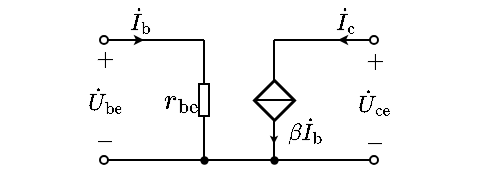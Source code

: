 <mxfile version="17.2.1" type="device"><diagram id="9Tlr8BM8O1yCka-idPHp" name="第 1 页"><mxGraphModel dx="262" dy="190" grid="1" gridSize="5" guides="1" tooltips="1" connect="1" arrows="1" fold="1" page="1" pageScale="1" pageWidth="827" pageHeight="1169" math="1" shadow="0"><root><mxCell id="0"/><mxCell id="1" parent="0"/><mxCell id="6-FwNBt1XKUeeEuEp7RF-3" value="\(\dot{U}_\mathrm{ce}\)" style="text;html=1;resizable=1;autosize=1;align=center;verticalAlign=middle;points=[];fillColor=none;strokeColor=none;rounded=0;comic=0;movable=1;rotatable=1;deletable=1;editable=1;connectable=0;fontSize=10;" parent="1" vertex="1"><mxGeometry x="415" y="301" width="20" height="20" as="geometry"/></mxCell><mxCell id="6-FwNBt1XKUeeEuEp7RF-7" value="" style="endArrow=none;html=1;rounded=0;fontSize=10;startSize=4;endSize=4;" parent="1" edge="1"><mxGeometry width="50" height="50" relative="1" as="geometry"><mxPoint x="310" y="280" as="sourcePoint"/><mxPoint x="340" y="280" as="targetPoint"/></mxGeometry></mxCell><mxCell id="6-FwNBt1XKUeeEuEp7RF-10" value="" style="endArrow=oval;html=1;rounded=0;fontSize=10;startSize=4;endSize=4;endFill=0;" parent="1" edge="1"><mxGeometry width="50" height="50" relative="1" as="geometry"><mxPoint x="330" y="280" as="sourcePoint"/><mxPoint x="290" y="280" as="targetPoint"/></mxGeometry></mxCell><mxCell id="6-FwNBt1XKUeeEuEp7RF-11" value="" style="endArrow=classic;html=1;rounded=0;fontSize=10;endSize=2;" parent="1" edge="1"><mxGeometry width="50" height="50" relative="1" as="geometry"><mxPoint x="300" y="280" as="sourcePoint"/><mxPoint x="310" y="280" as="targetPoint"/></mxGeometry></mxCell><mxCell id="6-FwNBt1XKUeeEuEp7RF-12" value="$$\dot{I}_\mathrm{b}$$" style="text;html=1;resizable=1;autosize=1;align=center;verticalAlign=middle;points=[];fillColor=none;strokeColor=none;rounded=0;fontSize=10;movable=1;rotatable=1;deletable=1;editable=1;connectable=0;" parent="1" vertex="1"><mxGeometry x="300" y="260" width="15" height="20" as="geometry"/></mxCell><mxCell id="6-FwNBt1XKUeeEuEp7RF-13" value="" style="endArrow=oval;html=1;rounded=0;fontSize=10;startSize=4;endSize=4;endFill=0;" parent="1" edge="1"><mxGeometry width="50" height="50" relative="1" as="geometry"><mxPoint x="375" y="340" as="sourcePoint"/><mxPoint x="290" y="340" as="targetPoint"/></mxGeometry></mxCell><mxCell id="6-FwNBt1XKUeeEuEp7RF-15" value="$$+$$" style="text;html=1;resizable=1;autosize=1;align=center;verticalAlign=middle;points=[];fillColor=none;strokeColor=none;rounded=0;movable=1;rotatable=1;deletable=1;editable=1;connectable=0;fontSize=10;" parent="1" vertex="1"><mxGeometry x="282" y="283" width="15" height="12" as="geometry"/></mxCell><mxCell id="6-FwNBt1XKUeeEuEp7RF-16" value="$$-$$" style="text;resizable=1;autosize=1;align=center;verticalAlign=middle;points=[];fillColor=none;strokeColor=none;rounded=0;html=1;imageAspect=1;noLabel=0;recursiveResize=1;expand=1;editable=1;movable=1;rotatable=1;deletable=1;connectable=0;comic=0;fontSize=10;" parent="1" vertex="1"><mxGeometry x="282" y="325" width="15" height="9" as="geometry"/></mxCell><mxCell id="6-FwNBt1XKUeeEuEp7RF-17" value="\(\dot{U}_\mathrm{be}\)" style="text;html=1;resizable=1;autosize=1;align=center;verticalAlign=middle;points=[];fillColor=none;strokeColor=none;rounded=0;comic=0;movable=1;rotatable=1;deletable=1;editable=1;connectable=0;fontSize=10;" parent="1" vertex="1"><mxGeometry x="280" y="300" width="20" height="20" as="geometry"/></mxCell><mxCell id="6-FwNBt1XKUeeEuEp7RF-18" value="" style="endArrow=oval;html=1;rounded=0;fontSize=10;startSize=4;endSize=4;endFill=0;" parent="1" edge="1"><mxGeometry width="50" height="50" relative="1" as="geometry"><mxPoint x="375" y="280" as="sourcePoint"/><mxPoint x="425" y="280" as="targetPoint"/></mxGeometry></mxCell><mxCell id="6-FwNBt1XKUeeEuEp7RF-19" value="" style="endArrow=classic;html=1;rounded=0;fontSize=10;endSize=2;" parent="1" edge="1"><mxGeometry width="50" height="50" relative="1" as="geometry"><mxPoint x="418" y="280" as="sourcePoint"/><mxPoint x="407" y="280" as="targetPoint"/></mxGeometry></mxCell><mxCell id="6-FwNBt1XKUeeEuEp7RF-20" value="$$\dot{I}_\mathrm{c}$$" style="text;html=1;resizable=1;autosize=1;align=center;verticalAlign=middle;points=[];fillColor=none;strokeColor=none;rounded=0;fontSize=10;movable=1;rotatable=1;deletable=1;editable=1;connectable=0;" parent="1" vertex="1"><mxGeometry x="405" y="260" width="10" height="20" as="geometry"/></mxCell><mxCell id="6-FwNBt1XKUeeEuEp7RF-21" value="" style="endArrow=oval;html=1;rounded=0;fontSize=10;startSize=4;endSize=4;endFill=0;" parent="1" edge="1"><mxGeometry width="50" height="50" relative="1" as="geometry"><mxPoint x="375" y="340" as="sourcePoint"/><mxPoint x="425" y="340" as="targetPoint"/></mxGeometry></mxCell><mxCell id="6-FwNBt1XKUeeEuEp7RF-22" value="$$+$$" style="text;html=1;resizable=1;autosize=1;align=center;verticalAlign=middle;points=[];fillColor=none;strokeColor=none;rounded=0;movable=1;rotatable=1;deletable=1;editable=1;connectable=0;fontSize=10;" parent="1" vertex="1"><mxGeometry x="417" y="284" width="15" height="12" as="geometry"/></mxCell><mxCell id="6-FwNBt1XKUeeEuEp7RF-23" value="$$-$$" style="text;resizable=1;autosize=1;align=center;verticalAlign=middle;points=[];fillColor=none;strokeColor=none;rounded=0;html=1;imageAspect=1;noLabel=0;recursiveResize=1;expand=1;editable=1;movable=1;rotatable=1;deletable=1;connectable=0;comic=0;fontSize=10;" parent="1" vertex="1"><mxGeometry x="417" y="326" width="15" height="9" as="geometry"/></mxCell><mxCell id="6-FwNBt1XKUeeEuEp7RF-34" value="" style="pointerEvents=1;verticalLabelPosition=bottom;shadow=0;dashed=0;align=center;html=1;verticalAlign=top;shape=mxgraph.electrical.signal_sources.source;aspect=fixed;points=[[0.5,0,0],[1,0.5,0],[0.5,1,0],[0,0.5,0]];elSignalType=none;elSourceType=dependent;strokeWidth=1.5;direction=south;" parent="1" vertex="1"><mxGeometry x="365" y="300" width="20" height="20" as="geometry"/></mxCell><mxCell id="6-FwNBt1XKUeeEuEp7RF-35" value="" style="endArrow=none;html=1;rounded=0;fontSize=12;startSize=4;endSize=1;strokeWidth=1;jumpStyle=none;jumpSize=6;entryX=0.5;entryY=0;entryDx=0;entryDy=0;entryPerimeter=0;exitX=0.5;exitY=1;exitDx=0;exitDy=0;exitPerimeter=0;" parent="1" source="6-FwNBt1XKUeeEuEp7RF-34" target="6-FwNBt1XKUeeEuEp7RF-34" edge="1"><mxGeometry width="50" height="50" relative="1" as="geometry"><mxPoint x="345" y="314.58" as="sourcePoint"/><mxPoint x="405" y="244.58" as="targetPoint"/></mxGeometry></mxCell><mxCell id="6-FwNBt1XKUeeEuEp7RF-36" value="" style="endArrow=none;html=1;rounded=0;exitX=0;exitY=0.5;exitDx=0;exitDy=0;exitPerimeter=0;" parent="1" source="6-FwNBt1XKUeeEuEp7RF-34" edge="1"><mxGeometry width="50" height="50" relative="1" as="geometry"><mxPoint x="385" y="329.58" as="sourcePoint"/><mxPoint x="375" y="280" as="targetPoint"/></mxGeometry></mxCell><mxCell id="6-FwNBt1XKUeeEuEp7RF-37" value="" style="endArrow=none;html=1;rounded=0;entryX=1;entryY=0.5;entryDx=0;entryDy=0;entryPerimeter=0;" parent="1" target="6-FwNBt1XKUeeEuEp7RF-34" edge="1"><mxGeometry width="50" height="50" relative="1" as="geometry"><mxPoint x="375" y="340" as="sourcePoint"/><mxPoint x="470" y="340" as="targetPoint"/></mxGeometry></mxCell><mxCell id="6-FwNBt1XKUeeEuEp7RF-38" value="" style="endArrow=classic;html=1;rounded=0;fontSize=12;startSize=4;endSize=1;strokeWidth=1;jumpSize=6;" parent="1" edge="1"><mxGeometry width="50" height="50" relative="1" as="geometry"><mxPoint x="375" y="323" as="sourcePoint"/><mxPoint x="375" y="332" as="targetPoint"/></mxGeometry></mxCell><mxCell id="6-FwNBt1XKUeeEuEp7RF-39" value="\(\beta\dot{I}_\mathrm{b}\)" style="text;html=1;resizable=1;autosize=1;align=center;verticalAlign=middle;points=[];fillColor=none;strokeColor=none;rounded=0;comic=0;movable=1;rotatable=1;deletable=1;editable=1;connectable=0;fontSize=10;" parent="1" vertex="1"><mxGeometry x="375" y="315" width="30" height="20" as="geometry"/></mxCell><mxCell id="6-FwNBt1XKUeeEuEp7RF-41" value="" style="endArrow=none;html=1;rounded=0;fontSize=10;startSize=4;endSize=4;entryX=1;entryY=0.5;entryDx=0;entryDy=0;entryPerimeter=0;" parent="1" target="6-FwNBt1XKUeeEuEp7RF-42" edge="1"><mxGeometry width="50" height="50" relative="1" as="geometry"><mxPoint x="340" y="280" as="sourcePoint"/><mxPoint x="484.5" y="190.5" as="targetPoint"/></mxGeometry></mxCell><mxCell id="6-FwNBt1XKUeeEuEp7RF-42" value="" style="pointerEvents=1;verticalLabelPosition=bottom;shadow=0;dashed=0;align=center;html=1;verticalAlign=top;shape=mxgraph.electrical.resistors.resistor_1;fontSize=10;direction=north;" parent="1" vertex="1"><mxGeometry x="337.5" y="297.5" width="5" height="25" as="geometry"/></mxCell><mxCell id="6-FwNBt1XKUeeEuEp7RF-43" value="" style="endArrow=none;html=1;rounded=0;fontSize=10;startSize=4;endSize=4;exitX=0;exitY=0.5;exitDx=0;exitDy=0;exitPerimeter=0;" parent="1" source="6-FwNBt1XKUeeEuEp7RF-42" edge="1"><mxGeometry width="50" height="50" relative="1" as="geometry"><mxPoint x="442" y="175.5" as="sourcePoint"/><mxPoint x="340" y="340" as="targetPoint"/></mxGeometry></mxCell><mxCell id="UjVXyDpAJmtE_M0B7Uo6-1" value="$$r_{\mathrm{be}}$$" style="text;html=1;align=center;verticalAlign=middle;resizable=1;points=[];autosize=1;strokeColor=none;fillColor=none;movable=1;rotatable=1;deletable=1;editable=1;connectable=1;" vertex="1" parent="1"><mxGeometry x="315" y="300" width="25" height="20" as="geometry"/></mxCell><mxCell id="UjVXyDpAJmtE_M0B7Uo6-2" value="" style="shape=waypoint;sketch=0;fillStyle=solid;size=6;pointerEvents=1;points=[];fillColor=none;resizable=1;rotatable=1;perimeter=centerPerimeter;snapToPoint=1;strokeWidth=0.1;movable=1;deletable=1;editable=1;connectable=1;" vertex="1" parent="1"><mxGeometry x="330" y="330" width="20" height="20" as="geometry"/></mxCell><mxCell id="UjVXyDpAJmtE_M0B7Uo6-3" value="" style="shape=waypoint;sketch=0;fillStyle=solid;size=6;pointerEvents=1;points=[];fillColor=none;resizable=1;rotatable=1;perimeter=centerPerimeter;snapToPoint=1;strokeWidth=0.1;movable=1;deletable=1;editable=1;connectable=1;" vertex="1" parent="1"><mxGeometry x="365" y="330" width="20" height="20" as="geometry"/></mxCell></root></mxGraphModel></diagram></mxfile>